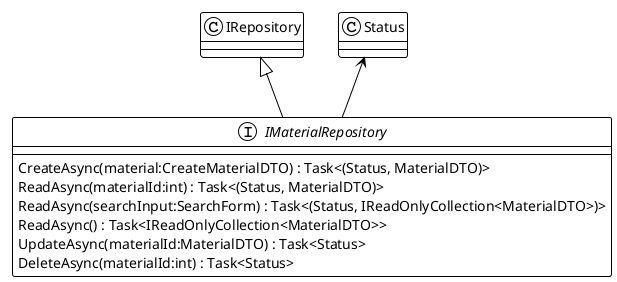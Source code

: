 @startuml
!theme plain
interface IMaterialRepository {
    CreateAsync(material:CreateMaterialDTO) : Task<(Status, MaterialDTO)>
    ReadAsync(materialId:int) : Task<(Status, MaterialDTO)>
    ReadAsync(searchInput:SearchForm) : Task<(Status, IReadOnlyCollection<MaterialDTO>)>
    ReadAsync() : Task<IReadOnlyCollection<MaterialDTO>>
    UpdateAsync(materialId:MaterialDTO) : Task<Status>
    DeleteAsync(materialId:int) : Task<Status>
}
IRepository <|-- IMaterialRepository
Status <-- IMaterialRepository
@enduml

